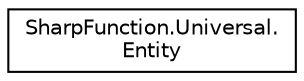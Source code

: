 digraph "Graphical Class Hierarchy"
{
 // LATEX_PDF_SIZE
  edge [fontname="Helvetica",fontsize="10",labelfontname="Helvetica",labelfontsize="10"];
  node [fontname="Helvetica",fontsize="10",shape=record];
  rankdir="LR";
  Node0 [label="SharpFunction.Universal.\lEntity",height=0.2,width=0.4,color="black", fillcolor="white", style="filled",URL="$class_sharp_function_1_1_universal_1_1_entity.html",tooltip="Represents data stored within a single entity"];
}
